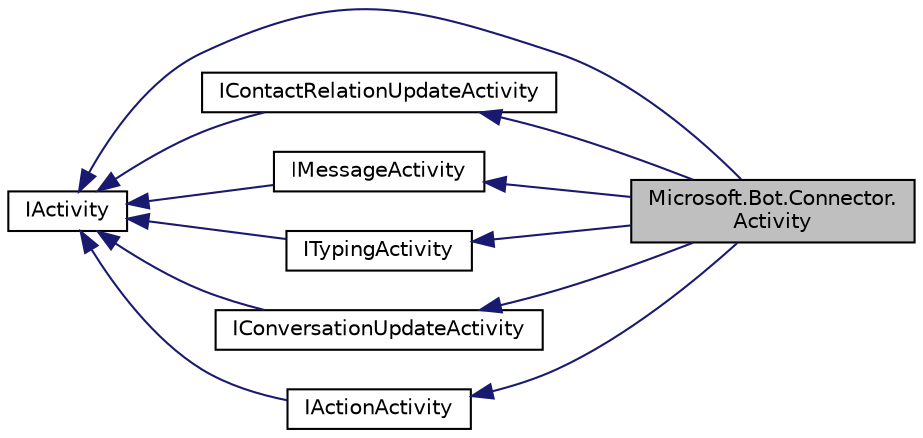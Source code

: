 digraph "Microsoft.Bot.Connector.Activity"
{
  edge [fontname="Helvetica",fontsize="10",labelfontname="Helvetica",labelfontsize="10"];
  node [fontname="Helvetica",fontsize="10",shape=record];
  rankdir="LR";
  Node1 [label="Microsoft.Bot.Connector.\lActivity",height=0.2,width=0.4,color="black", fillcolor="grey75", style="filled", fontcolor="black"];
  Node2 -> Node1 [dir="back",color="midnightblue",fontsize="10",style="solid",fontname="Helvetica"];
  Node2 [label="IActivity",height=0.2,width=0.4,color="black", fillcolor="white", style="filled",URL="$de/d19/interface_microsoft_1_1_bot_1_1_connector_1_1_i_activity.html",tooltip="basic shared properties for all activities "];
  Node3 -> Node1 [dir="back",color="midnightblue",fontsize="10",style="solid",fontname="Helvetica"];
  Node3 [label="IContactRelationUpdateActivity",height=0.2,width=0.4,color="black", fillcolor="white", style="filled",URL="$d7/d39/interface_microsoft_1_1_bot_1_1_connector_1_1_i_contact_relation_update_activity.html",tooltip="Someone has updated their contact list "];
  Node2 -> Node3 [dir="back",color="midnightblue",fontsize="10",style="solid",fontname="Helvetica"];
  Node4 -> Node1 [dir="back",color="midnightblue",fontsize="10",style="solid",fontname="Helvetica"];
  Node4 [label="IMessageActivity",height=0.2,width=0.4,color="black", fillcolor="white", style="filled",URL="$d1/de8/interface_microsoft_1_1_bot_1_1_connector_1_1_i_message_activity.html",tooltip="Someone has added a message to the conversation "];
  Node2 -> Node4 [dir="back",color="midnightblue",fontsize="10",style="solid",fontname="Helvetica"];
  Node5 -> Node1 [dir="back",color="midnightblue",fontsize="10",style="solid",fontname="Helvetica"];
  Node5 [label="ITypingActivity",height=0.2,width=0.4,color="black", fillcolor="white", style="filled",URL="$d8/d45/interface_microsoft_1_1_bot_1_1_connector_1_1_i_typing_activity.html",tooltip="The From address is typing "];
  Node2 -> Node5 [dir="back",color="midnightblue",fontsize="10",style="solid",fontname="Helvetica"];
  Node6 -> Node1 [dir="back",color="midnightblue",fontsize="10",style="solid",fontname="Helvetica"];
  Node6 [label="IConversationUpdateActivity",height=0.2,width=0.4,color="black", fillcolor="white", style="filled",URL="$dc/ddf/interface_microsoft_1_1_bot_1_1_connector_1_1_i_conversation_update_activity.html",tooltip="The Properties of a conversation are different "];
  Node2 -> Node6 [dir="back",color="midnightblue",fontsize="10",style="solid",fontname="Helvetica"];
  Node7 -> Node1 [dir="back",color="midnightblue",fontsize="10",style="solid",fontname="Helvetica"];
  Node7 [label="IActionActivity",height=0.2,width=0.4,color="black", fillcolor="white", style="filled",URL="$dd/d38/interface_microsoft_1_1_bot_1_1_connector_1_1_i_action_activity.html",tooltip="User took action on a message (button click) "];
  Node2 -> Node7 [dir="back",color="midnightblue",fontsize="10",style="solid",fontname="Helvetica"];
}

